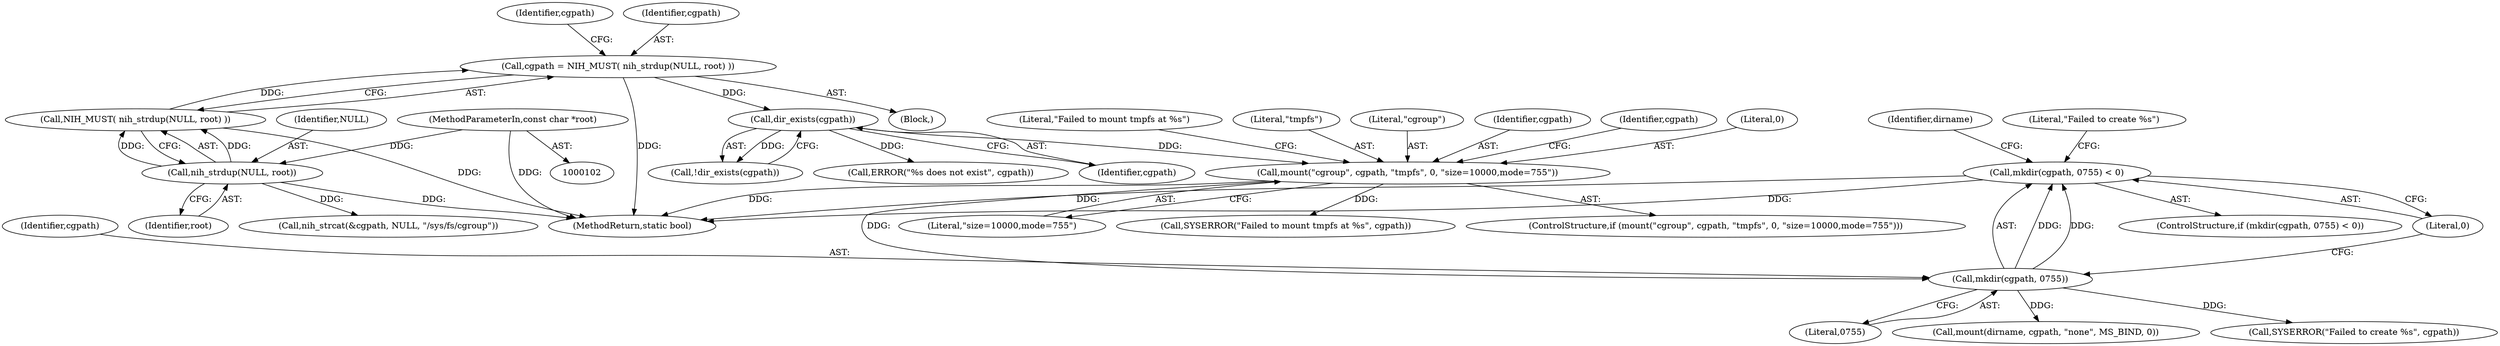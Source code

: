 digraph "1_lxc_592fd47a6245508b79fe6ac819fe6d3b2c1289be_0@API" {
"1000152" [label="(Call,mkdir(cgpath, 0755) < 0)"];
"1000153" [label="(Call,mkdir(cgpath, 0755))"];
"1000133" [label="(Call,mount(\"cgroup\", cgpath, \"tmpfs\", 0, \"size=10000,mode=755\"))"];
"1000124" [label="(Call,dir_exists(cgpath))"];
"1000110" [label="(Call,cgpath = NIH_MUST( nih_strdup(NULL, root) ))"];
"1000112" [label="(Call,NIH_MUST( nih_strdup(NULL, root) ))"];
"1000113" [label="(Call,nih_strdup(NULL, root))"];
"1000103" [label="(MethodParameterIn,const char *root)"];
"1000154" [label="(Identifier,cgpath)"];
"1000135" [label="(Identifier,cgpath)"];
"1000148" [label="(Identifier,cgpath)"];
"1000138" [label="(Literal,\"size=10000,mode=755\")"];
"1000110" [label="(Call,cgpath = NIH_MUST( nih_strdup(NULL, root) ))"];
"1000112" [label="(Call,NIH_MUST( nih_strdup(NULL, root) ))"];
"1000119" [label="(Identifier,cgpath)"];
"1000117" [label="(Call,nih_strcat(&cgpath, NULL, \"/sys/fs/cgroup\"))"];
"1000155" [label="(Literal,0755)"];
"1000179" [label="(MethodReturn,static bool)"];
"1000113" [label="(Call,nih_strdup(NULL, root))"];
"1000152" [label="(Call,mkdir(cgpath, 0755) < 0)"];
"1000159" [label="(Literal,\"Failed to create %s\")"];
"1000140" [label="(Call,SYSERROR(\"Failed to mount tmpfs at %s\", cgpath))"];
"1000151" [label="(ControlStructure,if (mkdir(cgpath, 0755) < 0))"];
"1000125" [label="(Identifier,cgpath)"];
"1000153" [label="(Call,mkdir(cgpath, 0755))"];
"1000164" [label="(Call,mount(dirname, cgpath, \"none\", MS_BIND, 0))"];
"1000137" [label="(Literal,0)"];
"1000132" [label="(ControlStructure,if (mount(\"cgroup\", cgpath, \"tmpfs\", 0, \"size=10000,mode=755\")))"];
"1000127" [label="(Call,ERROR(\"%s does not exist\", cgpath))"];
"1000165" [label="(Identifier,dirname)"];
"1000115" [label="(Identifier,root)"];
"1000141" [label="(Literal,\"Failed to mount tmpfs at %s\")"];
"1000156" [label="(Literal,0)"];
"1000114" [label="(Identifier,NULL)"];
"1000105" [label="(Block,)"];
"1000158" [label="(Call,SYSERROR(\"Failed to create %s\", cgpath))"];
"1000133" [label="(Call,mount(\"cgroup\", cgpath, \"tmpfs\", 0, \"size=10000,mode=755\"))"];
"1000123" [label="(Call,!dir_exists(cgpath))"];
"1000103" [label="(MethodParameterIn,const char *root)"];
"1000136" [label="(Literal,\"tmpfs\")"];
"1000124" [label="(Call,dir_exists(cgpath))"];
"1000134" [label="(Literal,\"cgroup\")"];
"1000111" [label="(Identifier,cgpath)"];
"1000152" -> "1000151"  [label="AST: "];
"1000152" -> "1000156"  [label="CFG: "];
"1000153" -> "1000152"  [label="AST: "];
"1000156" -> "1000152"  [label="AST: "];
"1000159" -> "1000152"  [label="CFG: "];
"1000165" -> "1000152"  [label="CFG: "];
"1000152" -> "1000179"  [label="DDG: "];
"1000152" -> "1000179"  [label="DDG: "];
"1000153" -> "1000152"  [label="DDG: "];
"1000153" -> "1000152"  [label="DDG: "];
"1000153" -> "1000155"  [label="CFG: "];
"1000154" -> "1000153"  [label="AST: "];
"1000155" -> "1000153"  [label="AST: "];
"1000156" -> "1000153"  [label="CFG: "];
"1000133" -> "1000153"  [label="DDG: "];
"1000153" -> "1000158"  [label="DDG: "];
"1000153" -> "1000164"  [label="DDG: "];
"1000133" -> "1000132"  [label="AST: "];
"1000133" -> "1000138"  [label="CFG: "];
"1000134" -> "1000133"  [label="AST: "];
"1000135" -> "1000133"  [label="AST: "];
"1000136" -> "1000133"  [label="AST: "];
"1000137" -> "1000133"  [label="AST: "];
"1000138" -> "1000133"  [label="AST: "];
"1000141" -> "1000133"  [label="CFG: "];
"1000148" -> "1000133"  [label="CFG: "];
"1000133" -> "1000179"  [label="DDG: "];
"1000124" -> "1000133"  [label="DDG: "];
"1000133" -> "1000140"  [label="DDG: "];
"1000124" -> "1000123"  [label="AST: "];
"1000124" -> "1000125"  [label="CFG: "];
"1000125" -> "1000124"  [label="AST: "];
"1000123" -> "1000124"  [label="CFG: "];
"1000124" -> "1000123"  [label="DDG: "];
"1000110" -> "1000124"  [label="DDG: "];
"1000124" -> "1000127"  [label="DDG: "];
"1000110" -> "1000105"  [label="AST: "];
"1000110" -> "1000112"  [label="CFG: "];
"1000111" -> "1000110"  [label="AST: "];
"1000112" -> "1000110"  [label="AST: "];
"1000119" -> "1000110"  [label="CFG: "];
"1000110" -> "1000179"  [label="DDG: "];
"1000112" -> "1000110"  [label="DDG: "];
"1000112" -> "1000113"  [label="CFG: "];
"1000113" -> "1000112"  [label="AST: "];
"1000112" -> "1000179"  [label="DDG: "];
"1000113" -> "1000112"  [label="DDG: "];
"1000113" -> "1000112"  [label="DDG: "];
"1000113" -> "1000115"  [label="CFG: "];
"1000114" -> "1000113"  [label="AST: "];
"1000115" -> "1000113"  [label="AST: "];
"1000113" -> "1000179"  [label="DDG: "];
"1000103" -> "1000113"  [label="DDG: "];
"1000113" -> "1000117"  [label="DDG: "];
"1000103" -> "1000102"  [label="AST: "];
"1000103" -> "1000179"  [label="DDG: "];
}
